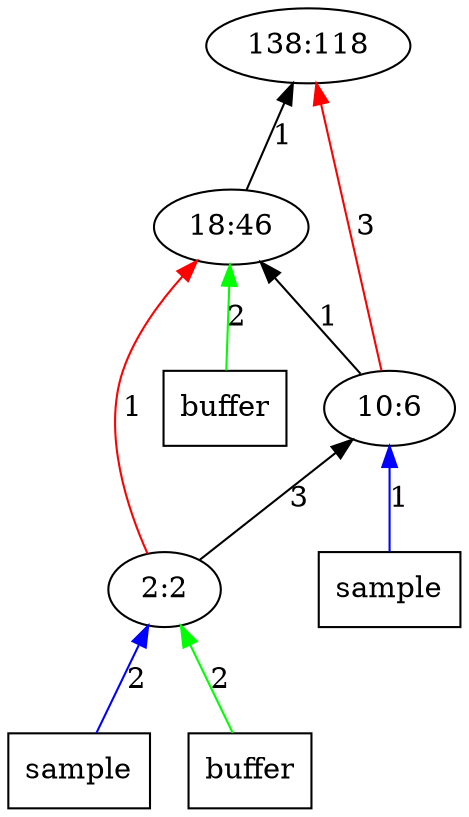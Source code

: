 digraph Tree{
	rankdir="BT"
	1 [label = "138:118"];
	2 -> 1 [label = "1", color = "black"];
	x22 -> 2 [label = "2", color = "green"];
	x22 [label = "buffer", shape = "box"];
	2 [label = "18:46"];
	3 -> 2 [label = "1", color = "black"];
	3 -> 1 [label = "3", color = "red"];
	x31 -> 3 [label = "1", color = "blue"];
	x31 [label = "sample", shape = "box"];
	3 [label = "10:6"];
	4 -> 2 [label = "1", color = "red"];
	4 -> 3 [label = "3", color = "black"];
	x41 -> 4 [label = "2", color = "blue"];
	x41 [label = "sample", shape = "box"];
	x42 -> 4 [label = "2", color = "green"];
	x42 [label = "buffer", shape = "box"];
	4 [label = "2:2"];
}

